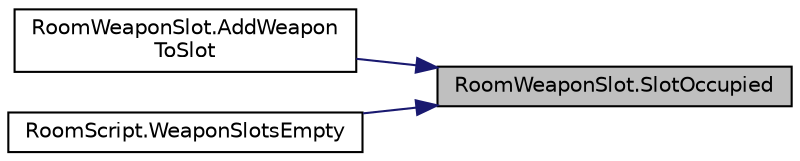 digraph "RoomWeaponSlot.SlotOccupied"
{
 // LATEX_PDF_SIZE
  edge [fontname="Helvetica",fontsize="10",labelfontname="Helvetica",labelfontsize="10"];
  node [fontname="Helvetica",fontsize="10",shape=record];
  rankdir="RL";
  Node1 [label="RoomWeaponSlot.SlotOccupied",height=0.2,width=0.4,color="black", fillcolor="grey75", style="filled", fontcolor="black",tooltip=" "];
  Node1 -> Node2 [dir="back",color="midnightblue",fontsize="10",style="solid",fontname="Helvetica"];
  Node2 [label="RoomWeaponSlot.AddWeapon\lToSlot",height=0.2,width=0.4,color="black", fillcolor="white", style="filled",URL="$class_room_weapon_slot.html#a3ea78fa42fe18dba8bf88ec604513234",tooltip=" "];
  Node1 -> Node3 [dir="back",color="midnightblue",fontsize="10",style="solid",fontname="Helvetica"];
  Node3 [label="RoomScript.WeaponSlotsEmpty",height=0.2,width=0.4,color="black", fillcolor="white", style="filled",URL="$class_room_script.html#a6bf61204f9a96ad3bf5e377b9938809d",tooltip=" "];
}
